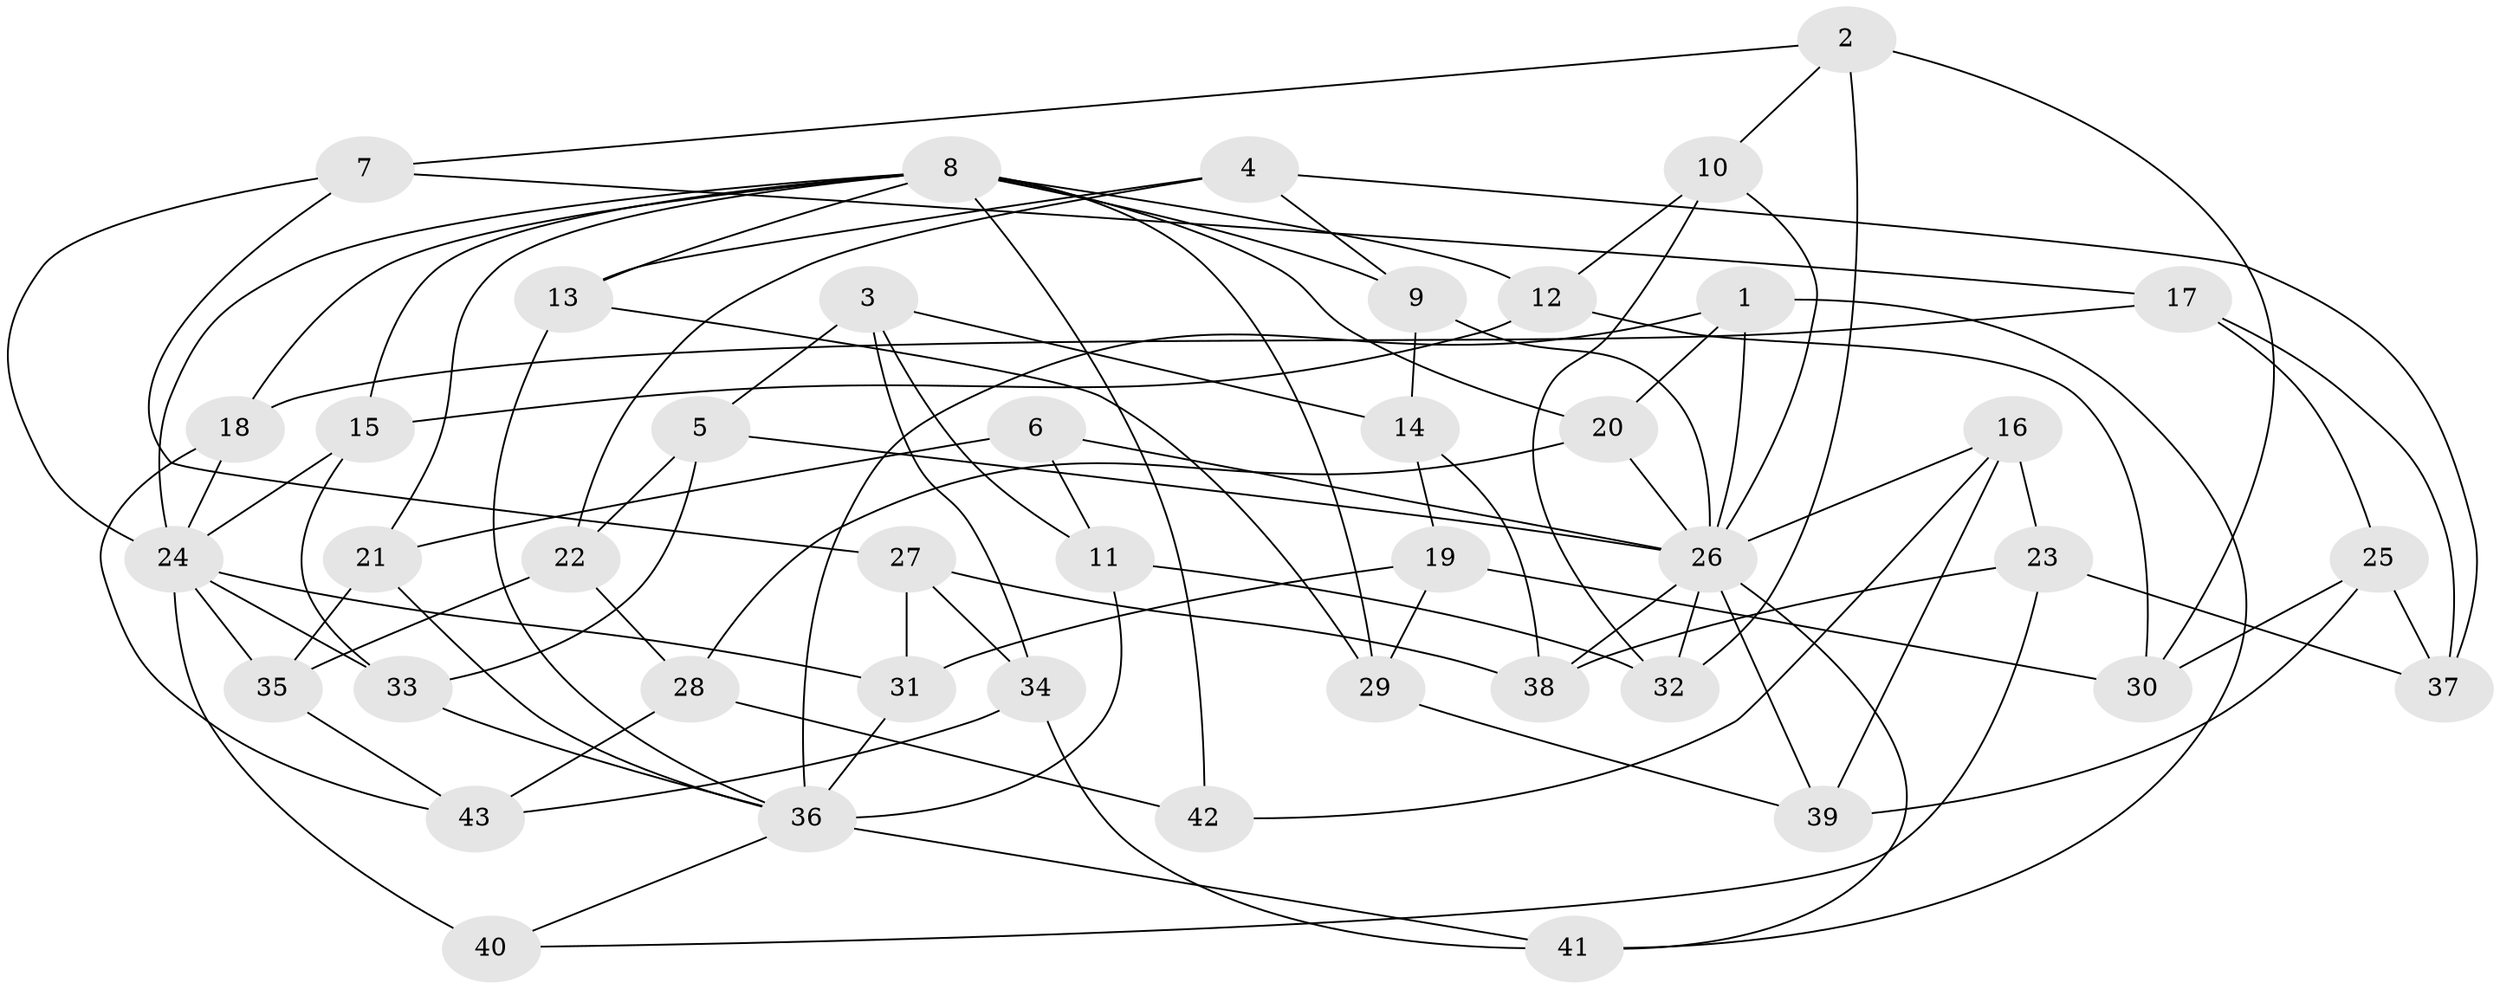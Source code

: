 // original degree distribution, {4: 1.0}
// Generated by graph-tools (version 1.1) at 2025/53/03/04/25 22:53:46]
// undirected, 43 vertices, 95 edges
graph export_dot {
  node [color=gray90,style=filled];
  1;
  2;
  3;
  4;
  5;
  6;
  7;
  8;
  9;
  10;
  11;
  12;
  13;
  14;
  15;
  16;
  17;
  18;
  19;
  20;
  21;
  22;
  23;
  24;
  25;
  26;
  27;
  28;
  29;
  30;
  31;
  32;
  33;
  34;
  35;
  36;
  37;
  38;
  39;
  40;
  41;
  42;
  43;
  1 -- 20 [weight=1.0];
  1 -- 26 [weight=1.0];
  1 -- 36 [weight=3.0];
  1 -- 41 [weight=1.0];
  2 -- 7 [weight=1.0];
  2 -- 10 [weight=1.0];
  2 -- 30 [weight=1.0];
  2 -- 32 [weight=1.0];
  3 -- 5 [weight=1.0];
  3 -- 11 [weight=1.0];
  3 -- 14 [weight=1.0];
  3 -- 34 [weight=1.0];
  4 -- 9 [weight=1.0];
  4 -- 13 [weight=1.0];
  4 -- 22 [weight=1.0];
  4 -- 37 [weight=1.0];
  5 -- 22 [weight=1.0];
  5 -- 26 [weight=1.0];
  5 -- 33 [weight=1.0];
  6 -- 11 [weight=1.0];
  6 -- 21 [weight=1.0];
  6 -- 26 [weight=2.0];
  7 -- 17 [weight=1.0];
  7 -- 24 [weight=1.0];
  7 -- 27 [weight=1.0];
  8 -- 9 [weight=1.0];
  8 -- 12 [weight=1.0];
  8 -- 13 [weight=1.0];
  8 -- 15 [weight=1.0];
  8 -- 18 [weight=1.0];
  8 -- 20 [weight=1.0];
  8 -- 21 [weight=1.0];
  8 -- 24 [weight=2.0];
  8 -- 29 [weight=1.0];
  8 -- 42 [weight=2.0];
  9 -- 14 [weight=1.0];
  9 -- 26 [weight=1.0];
  10 -- 12 [weight=1.0];
  10 -- 26 [weight=1.0];
  10 -- 32 [weight=1.0];
  11 -- 32 [weight=1.0];
  11 -- 36 [weight=1.0];
  12 -- 15 [weight=1.0];
  12 -- 30 [weight=1.0];
  13 -- 29 [weight=1.0];
  13 -- 36 [weight=1.0];
  14 -- 19 [weight=1.0];
  14 -- 38 [weight=1.0];
  15 -- 24 [weight=1.0];
  15 -- 33 [weight=1.0];
  16 -- 23 [weight=1.0];
  16 -- 26 [weight=1.0];
  16 -- 39 [weight=1.0];
  16 -- 42 [weight=1.0];
  17 -- 18 [weight=1.0];
  17 -- 25 [weight=1.0];
  17 -- 37 [weight=1.0];
  18 -- 24 [weight=1.0];
  18 -- 43 [weight=1.0];
  19 -- 29 [weight=1.0];
  19 -- 30 [weight=1.0];
  19 -- 31 [weight=1.0];
  20 -- 26 [weight=1.0];
  20 -- 28 [weight=1.0];
  21 -- 35 [weight=1.0];
  21 -- 36 [weight=1.0];
  22 -- 28 [weight=1.0];
  22 -- 35 [weight=1.0];
  23 -- 37 [weight=1.0];
  23 -- 38 [weight=1.0];
  23 -- 40 [weight=1.0];
  24 -- 31 [weight=1.0];
  24 -- 33 [weight=1.0];
  24 -- 35 [weight=1.0];
  24 -- 40 [weight=2.0];
  25 -- 30 [weight=1.0];
  25 -- 37 [weight=1.0];
  25 -- 39 [weight=1.0];
  26 -- 32 [weight=1.0];
  26 -- 38 [weight=1.0];
  26 -- 39 [weight=1.0];
  26 -- 41 [weight=1.0];
  27 -- 31 [weight=1.0];
  27 -- 34 [weight=1.0];
  27 -- 38 [weight=1.0];
  28 -- 42 [weight=1.0];
  28 -- 43 [weight=1.0];
  29 -- 39 [weight=1.0];
  31 -- 36 [weight=1.0];
  33 -- 36 [weight=1.0];
  34 -- 41 [weight=1.0];
  34 -- 43 [weight=1.0];
  35 -- 43 [weight=1.0];
  36 -- 40 [weight=1.0];
  36 -- 41 [weight=1.0];
}
